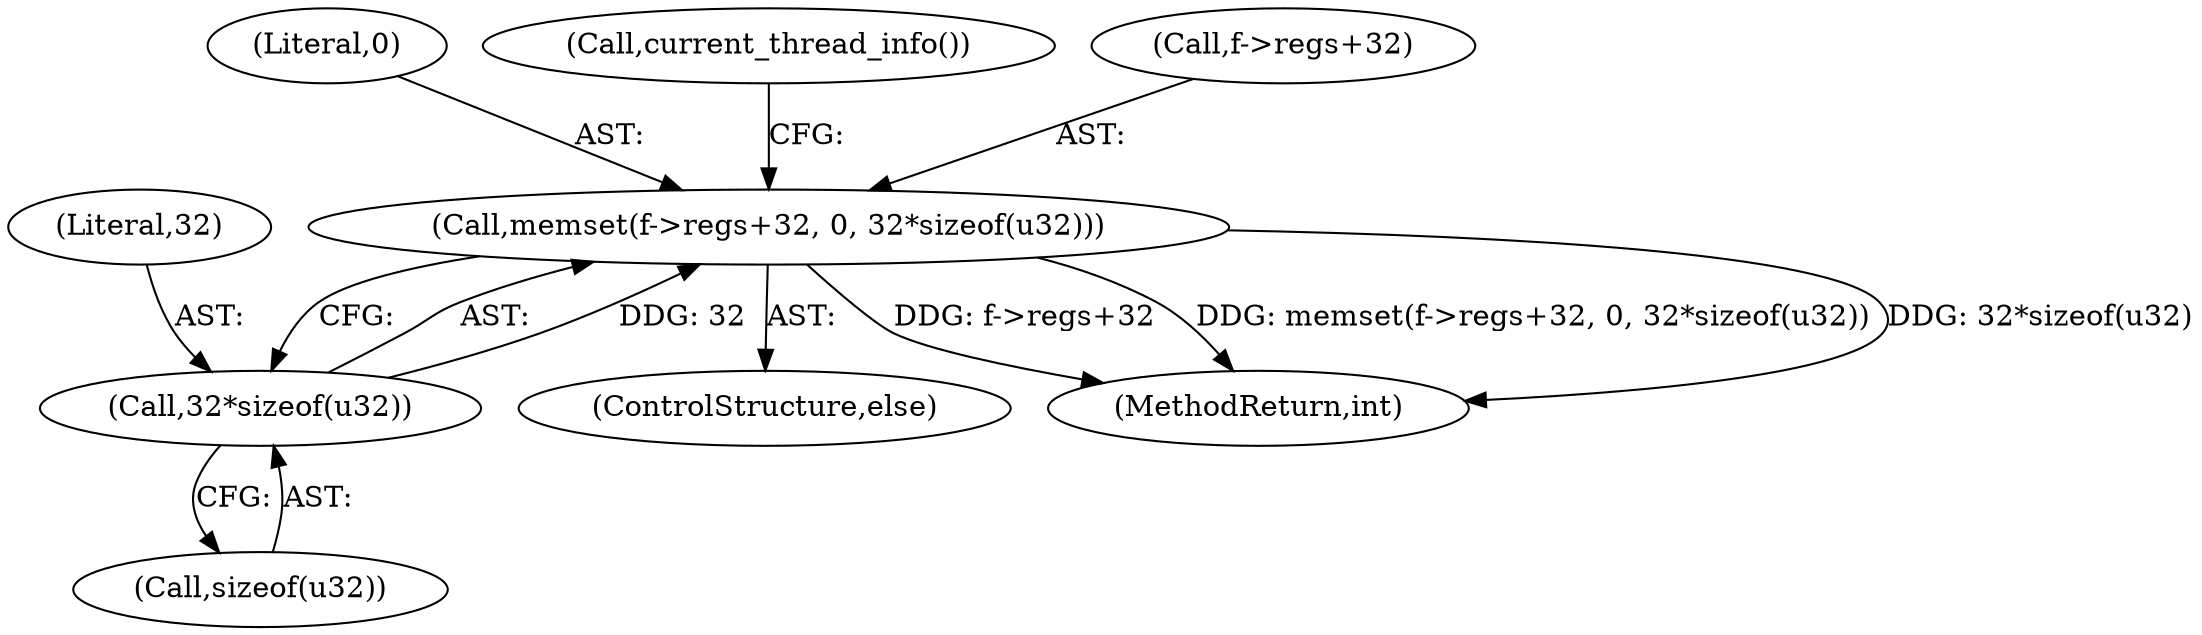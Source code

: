 digraph "0_linux_a8b0ca17b80e92faab46ee7179ba9e99ccb61233_42@API" {
"1001354" [label="(Call,memset(f->regs+32, 0, 32*sizeof(u32)))"];
"1001361" [label="(Call,32*sizeof(u32))"];
"1001354" [label="(Call,memset(f->regs+32, 0, 32*sizeof(u32)))"];
"1001363" [label="(Call,sizeof(u32))"];
"1001360" [label="(Literal,0)"];
"1001353" [label="(ControlStructure,else)"];
"1001895" [label="(MethodReturn,int)"];
"1001368" [label="(Call,current_thread_info())"];
"1001361" [label="(Call,32*sizeof(u32))"];
"1001362" [label="(Literal,32)"];
"1001355" [label="(Call,f->regs+32)"];
"1001354" -> "1001353"  [label="AST: "];
"1001354" -> "1001361"  [label="CFG: "];
"1001355" -> "1001354"  [label="AST: "];
"1001360" -> "1001354"  [label="AST: "];
"1001361" -> "1001354"  [label="AST: "];
"1001368" -> "1001354"  [label="CFG: "];
"1001354" -> "1001895"  [label="DDG: f->regs+32"];
"1001354" -> "1001895"  [label="DDG: memset(f->regs+32, 0, 32*sizeof(u32))"];
"1001354" -> "1001895"  [label="DDG: 32*sizeof(u32)"];
"1001361" -> "1001354"  [label="DDG: 32"];
"1001361" -> "1001363"  [label="CFG: "];
"1001362" -> "1001361"  [label="AST: "];
"1001363" -> "1001361"  [label="AST: "];
}
